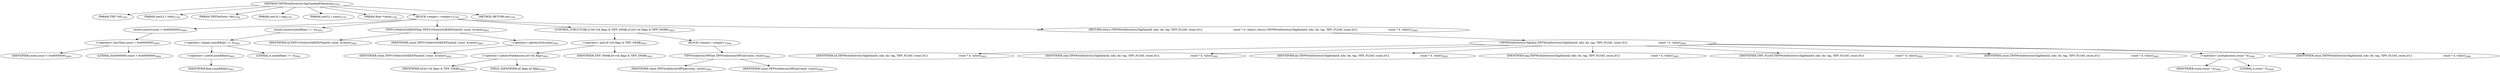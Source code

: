 digraph "TIFFWriteDirectoryTagCheckedFloatArray" {  
"71488" [label = <(METHOD,TIFFWriteDirectoryTagCheckedFloatArray)<SUB>2795</SUB>> ]
"71489" [label = <(PARAM,TIFF *tif)<SUB>2795</SUB>> ]
"71490" [label = <(PARAM,uint32_t *ndir)<SUB>2795</SUB>> ]
"71491" [label = <(PARAM,TIFFDirEntry *dir)<SUB>2796</SUB>> ]
"71492" [label = <(PARAM,uint16_t tag)<SUB>2797</SUB>> ]
"71493" [label = <(PARAM,uint32_t count)<SUB>2797</SUB>> ]
"71494" [label = <(PARAM,float *value)<SUB>2798</SUB>> ]
"71495" [label = <(BLOCK,&lt;empty&gt;,&lt;empty&gt;)<SUB>2799</SUB>> ]
"71496" [label = <(assert,assert(count &lt; 0x40000000))<SUB>2800</SUB>> ]
"71497" [label = <(&lt;operator&gt;.lessThan,count &lt; 0x40000000)<SUB>2800</SUB>> ]
"71498" [label = <(IDENTIFIER,count,count &lt; 0x40000000)<SUB>2800</SUB>> ]
"71499" [label = <(LITERAL,0x40000000,count &lt; 0x40000000)<SUB>2800</SUB>> ]
"71500" [label = <(assert,assert(sizeof(float) == 4))<SUB>2801</SUB>> ]
"71501" [label = <(&lt;operator&gt;.equals,sizeof(float) == 4)<SUB>2801</SUB>> ]
"71502" [label = <(&lt;operator&gt;.sizeOf,sizeof(float))<SUB>2801</SUB>> ]
"71503" [label = <(IDENTIFIER,float,sizeof(float))<SUB>2801</SUB>> ]
"71504" [label = <(LITERAL,4,sizeof(float) == 4)<SUB>2801</SUB>> ]
"71505" [label = <(TIFFCvtNativeToIEEEFloat,TIFFCvtNativeToIEEEFloat(tif, count, &amp;value))<SUB>2802</SUB>> ]
"71506" [label = <(IDENTIFIER,tif,TIFFCvtNativeToIEEEFloat(tif, count, &amp;value))<SUB>2802</SUB>> ]
"71507" [label = <(IDENTIFIER,count,TIFFCvtNativeToIEEEFloat(tif, count, &amp;value))<SUB>2802</SUB>> ]
"71508" [label = <(&lt;operator&gt;.addressOf,&amp;value)<SUB>2802</SUB>> ]
"71509" [label = <(IDENTIFIER,value,TIFFCvtNativeToIEEEFloat(tif, count, &amp;value))<SUB>2802</SUB>> ]
"71510" [label = <(CONTROL_STRUCTURE,if (tif-&gt;tif_flags &amp; TIFF_SWAB),if (tif-&gt;tif_flags &amp; TIFF_SWAB))<SUB>2803</SUB>> ]
"71511" [label = <(&lt;operator&gt;.and,tif-&gt;tif_flags &amp; TIFF_SWAB)<SUB>2803</SUB>> ]
"71512" [label = <(&lt;operator&gt;.indirectFieldAccess,tif-&gt;tif_flags)<SUB>2803</SUB>> ]
"71513" [label = <(IDENTIFIER,tif,tif-&gt;tif_flags &amp; TIFF_SWAB)<SUB>2803</SUB>> ]
"71514" [label = <(FIELD_IDENTIFIER,tif_flags,tif_flags)<SUB>2803</SUB>> ]
"71515" [label = <(IDENTIFIER,TIFF_SWAB,tif-&gt;tif_flags &amp; TIFF_SWAB)<SUB>2803</SUB>> ]
"71516" [label = <(BLOCK,&lt;empty&gt;,&lt;empty&gt;)<SUB>2804</SUB>> ]
"71517" [label = <(TIFFSwabArrayOfFloat,TIFFSwabArrayOfFloat(value, count))<SUB>2804</SUB>> ]
"71518" [label = <(IDENTIFIER,value,TIFFSwabArrayOfFloat(value, count))<SUB>2804</SUB>> ]
"71519" [label = <(IDENTIFIER,count,TIFFSwabArrayOfFloat(value, count))<SUB>2804</SUB>> ]
"71520" [label = <(RETURN,return (TIFFWriteDirectoryTagData(tif, ndir, dir, tag, TIFF_FLOAT, count,\012                                      count * 4, value));,return (TIFFWriteDirectoryTagData(tif, ndir, dir, tag, TIFF_FLOAT, count,\012                                      count * 4, value));)<SUB>2805</SUB>> ]
"71521" [label = <(TIFFWriteDirectoryTagData,TIFFWriteDirectoryTagData(tif, ndir, dir, tag, TIFF_FLOAT, count,\012                                      count * 4, value))<SUB>2805</SUB>> ]
"71522" [label = <(IDENTIFIER,tif,TIFFWriteDirectoryTagData(tif, ndir, dir, tag, TIFF_FLOAT, count,\012                                      count * 4, value))<SUB>2805</SUB>> ]
"71523" [label = <(IDENTIFIER,ndir,TIFFWriteDirectoryTagData(tif, ndir, dir, tag, TIFF_FLOAT, count,\012                                      count * 4, value))<SUB>2805</SUB>> ]
"71524" [label = <(IDENTIFIER,dir,TIFFWriteDirectoryTagData(tif, ndir, dir, tag, TIFF_FLOAT, count,\012                                      count * 4, value))<SUB>2805</SUB>> ]
"71525" [label = <(IDENTIFIER,tag,TIFFWriteDirectoryTagData(tif, ndir, dir, tag, TIFF_FLOAT, count,\012                                      count * 4, value))<SUB>2805</SUB>> ]
"71526" [label = <(IDENTIFIER,TIFF_FLOAT,TIFFWriteDirectoryTagData(tif, ndir, dir, tag, TIFF_FLOAT, count,\012                                      count * 4, value))<SUB>2805</SUB>> ]
"71527" [label = <(IDENTIFIER,count,TIFFWriteDirectoryTagData(tif, ndir, dir, tag, TIFF_FLOAT, count,\012                                      count * 4, value))<SUB>2805</SUB>> ]
"71528" [label = <(&lt;operator&gt;.multiplication,count * 4)<SUB>2806</SUB>> ]
"71529" [label = <(IDENTIFIER,count,count * 4)<SUB>2806</SUB>> ]
"71530" [label = <(LITERAL,4,count * 4)<SUB>2806</SUB>> ]
"71531" [label = <(IDENTIFIER,value,TIFFWriteDirectoryTagData(tif, ndir, dir, tag, TIFF_FLOAT, count,\012                                      count * 4, value))<SUB>2806</SUB>> ]
"71532" [label = <(METHOD_RETURN,int)<SUB>2795</SUB>> ]
  "71488" -> "71489" 
  "71488" -> "71490" 
  "71488" -> "71491" 
  "71488" -> "71492" 
  "71488" -> "71493" 
  "71488" -> "71494" 
  "71488" -> "71495" 
  "71488" -> "71532" 
  "71495" -> "71496" 
  "71495" -> "71500" 
  "71495" -> "71505" 
  "71495" -> "71510" 
  "71495" -> "71520" 
  "71496" -> "71497" 
  "71497" -> "71498" 
  "71497" -> "71499" 
  "71500" -> "71501" 
  "71501" -> "71502" 
  "71501" -> "71504" 
  "71502" -> "71503" 
  "71505" -> "71506" 
  "71505" -> "71507" 
  "71505" -> "71508" 
  "71508" -> "71509" 
  "71510" -> "71511" 
  "71510" -> "71516" 
  "71511" -> "71512" 
  "71511" -> "71515" 
  "71512" -> "71513" 
  "71512" -> "71514" 
  "71516" -> "71517" 
  "71517" -> "71518" 
  "71517" -> "71519" 
  "71520" -> "71521" 
  "71521" -> "71522" 
  "71521" -> "71523" 
  "71521" -> "71524" 
  "71521" -> "71525" 
  "71521" -> "71526" 
  "71521" -> "71527" 
  "71521" -> "71528" 
  "71521" -> "71531" 
  "71528" -> "71529" 
  "71528" -> "71530" 
}
